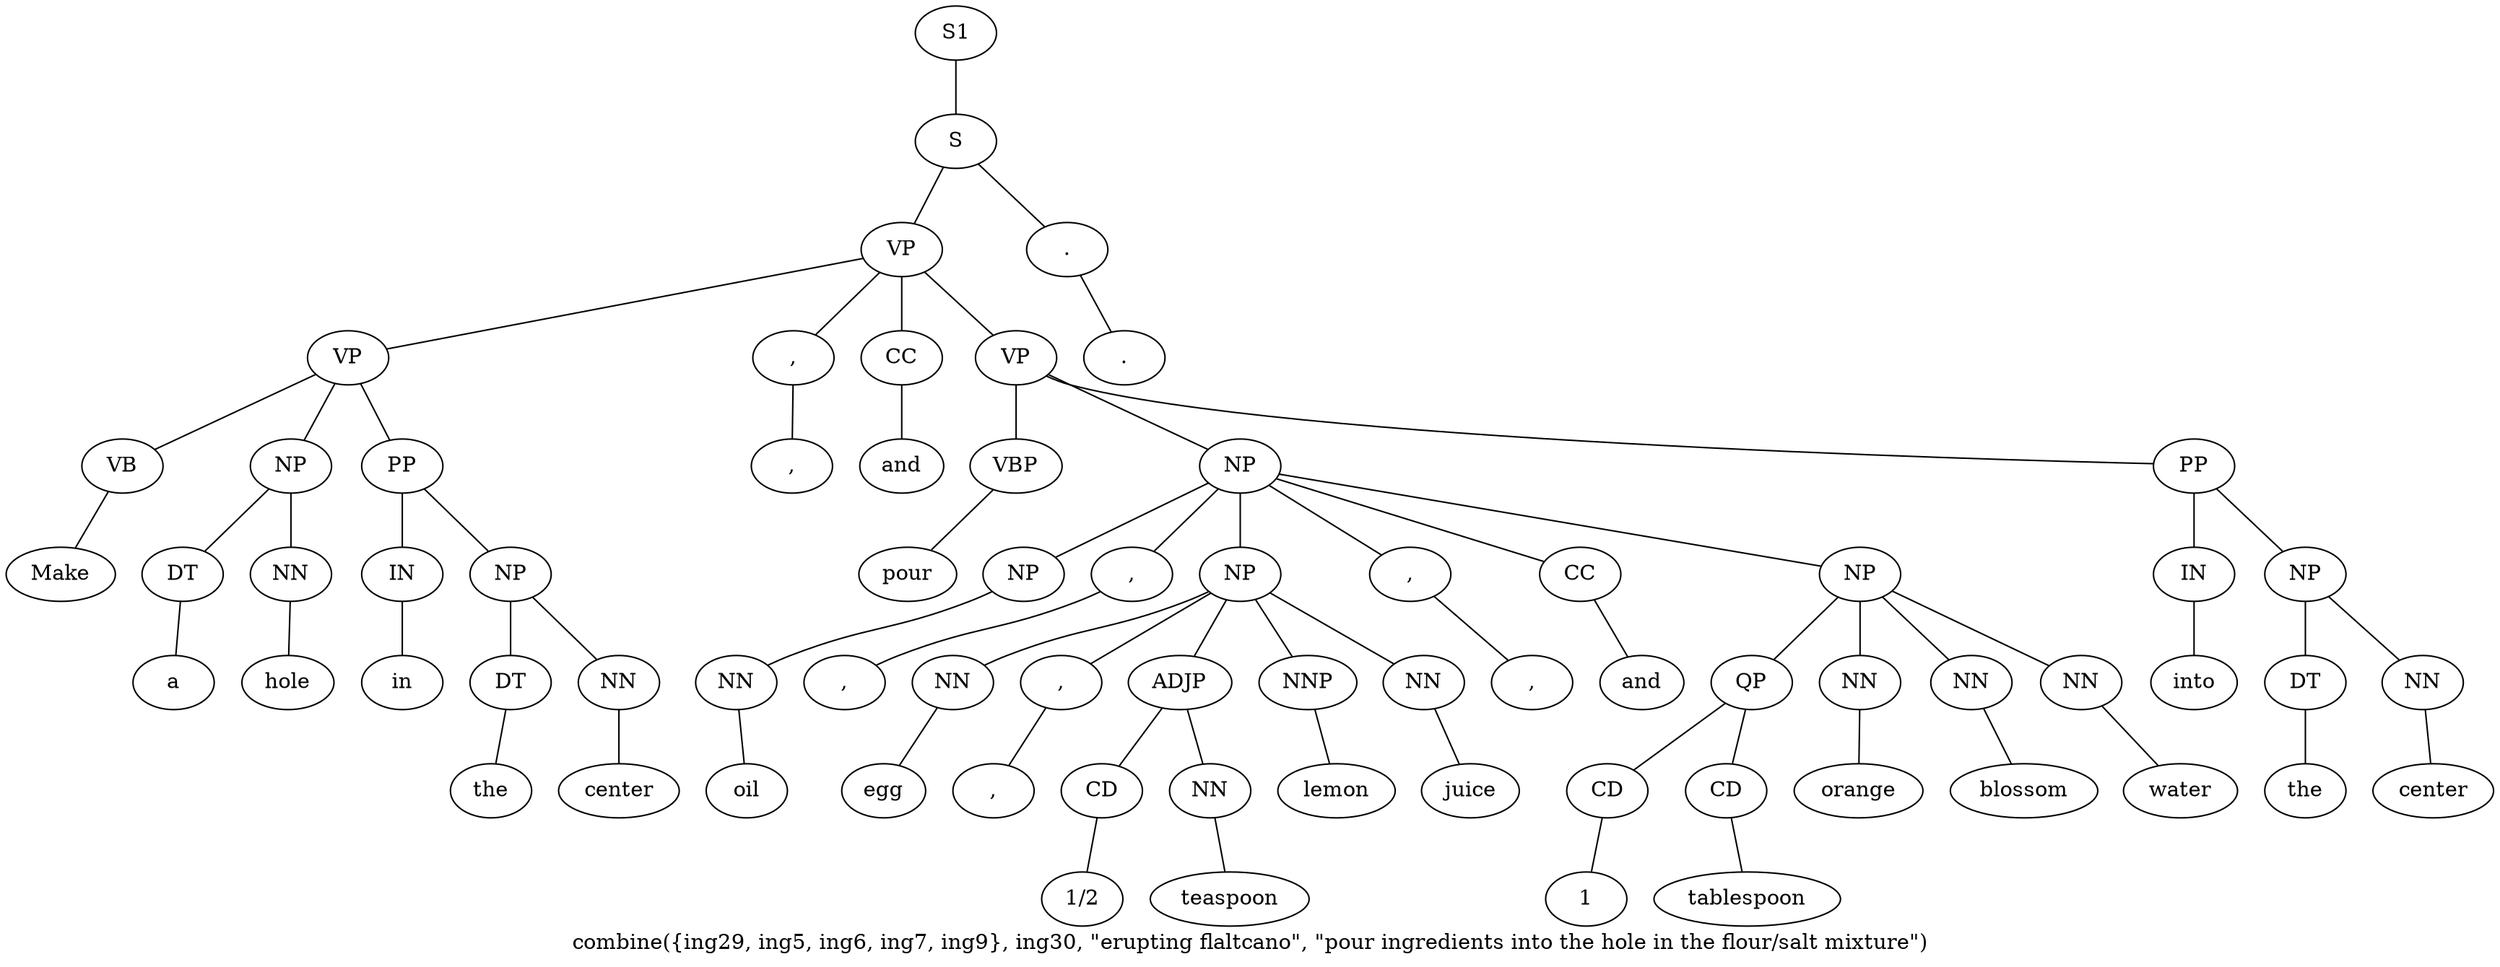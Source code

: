 graph SyntaxGraph {
	label = "combine({ing29, ing5, ing6, ing7, ing9}, ing30, \"erupting flaltcano\", \"pour ingredients into the hole in the flour/salt mixture\")";
	Node0 [label="S1"];
	Node1 [label="S"];
	Node2 [label="VP"];
	Node3 [label="VP"];
	Node4 [label="VB"];
	Node5 [label="Make"];
	Node6 [label="NP"];
	Node7 [label="DT"];
	Node8 [label="a"];
	Node9 [label="NN"];
	Node10 [label="hole"];
	Node11 [label="PP"];
	Node12 [label="IN"];
	Node13 [label="in"];
	Node14 [label="NP"];
	Node15 [label="DT"];
	Node16 [label="the"];
	Node17 [label="NN"];
	Node18 [label="center"];
	Node19 [label=","];
	Node20 [label=","];
	Node21 [label="CC"];
	Node22 [label="and"];
	Node23 [label="VP"];
	Node24 [label="VBP"];
	Node25 [label="pour"];
	Node26 [label="NP"];
	Node27 [label="NP"];
	Node28 [label="NN"];
	Node29 [label="oil"];
	Node30 [label=","];
	Node31 [label=","];
	Node32 [label="NP"];
	Node33 [label="NN"];
	Node34 [label="egg"];
	Node35 [label=","];
	Node36 [label=","];
	Node37 [label="ADJP"];
	Node38 [label="CD"];
	Node39 [label="1/2"];
	Node40 [label="NN"];
	Node41 [label="teaspoon"];
	Node42 [label="NNP"];
	Node43 [label="lemon"];
	Node44 [label="NN"];
	Node45 [label="juice"];
	Node46 [label=","];
	Node47 [label=","];
	Node48 [label="CC"];
	Node49 [label="and"];
	Node50 [label="NP"];
	Node51 [label="QP"];
	Node52 [label="CD"];
	Node53 [label="1"];
	Node54 [label="CD"];
	Node55 [label="tablespoon"];
	Node56 [label="NN"];
	Node57 [label="orange"];
	Node58 [label="NN"];
	Node59 [label="blossom"];
	Node60 [label="NN"];
	Node61 [label="water"];
	Node62 [label="PP"];
	Node63 [label="IN"];
	Node64 [label="into"];
	Node65 [label="NP"];
	Node66 [label="DT"];
	Node67 [label="the"];
	Node68 [label="NN"];
	Node69 [label="center"];
	Node70 [label="."];
	Node71 [label="."];

	Node0 -- Node1;
	Node1 -- Node2;
	Node1 -- Node70;
	Node2 -- Node3;
	Node2 -- Node19;
	Node2 -- Node21;
	Node2 -- Node23;
	Node3 -- Node4;
	Node3 -- Node6;
	Node3 -- Node11;
	Node4 -- Node5;
	Node6 -- Node7;
	Node6 -- Node9;
	Node7 -- Node8;
	Node9 -- Node10;
	Node11 -- Node12;
	Node11 -- Node14;
	Node12 -- Node13;
	Node14 -- Node15;
	Node14 -- Node17;
	Node15 -- Node16;
	Node17 -- Node18;
	Node19 -- Node20;
	Node21 -- Node22;
	Node23 -- Node24;
	Node23 -- Node26;
	Node23 -- Node62;
	Node24 -- Node25;
	Node26 -- Node27;
	Node26 -- Node30;
	Node26 -- Node32;
	Node26 -- Node46;
	Node26 -- Node48;
	Node26 -- Node50;
	Node27 -- Node28;
	Node28 -- Node29;
	Node30 -- Node31;
	Node32 -- Node33;
	Node32 -- Node35;
	Node32 -- Node37;
	Node32 -- Node42;
	Node32 -- Node44;
	Node33 -- Node34;
	Node35 -- Node36;
	Node37 -- Node38;
	Node37 -- Node40;
	Node38 -- Node39;
	Node40 -- Node41;
	Node42 -- Node43;
	Node44 -- Node45;
	Node46 -- Node47;
	Node48 -- Node49;
	Node50 -- Node51;
	Node50 -- Node56;
	Node50 -- Node58;
	Node50 -- Node60;
	Node51 -- Node52;
	Node51 -- Node54;
	Node52 -- Node53;
	Node54 -- Node55;
	Node56 -- Node57;
	Node58 -- Node59;
	Node60 -- Node61;
	Node62 -- Node63;
	Node62 -- Node65;
	Node63 -- Node64;
	Node65 -- Node66;
	Node65 -- Node68;
	Node66 -- Node67;
	Node68 -- Node69;
	Node70 -- Node71;
}